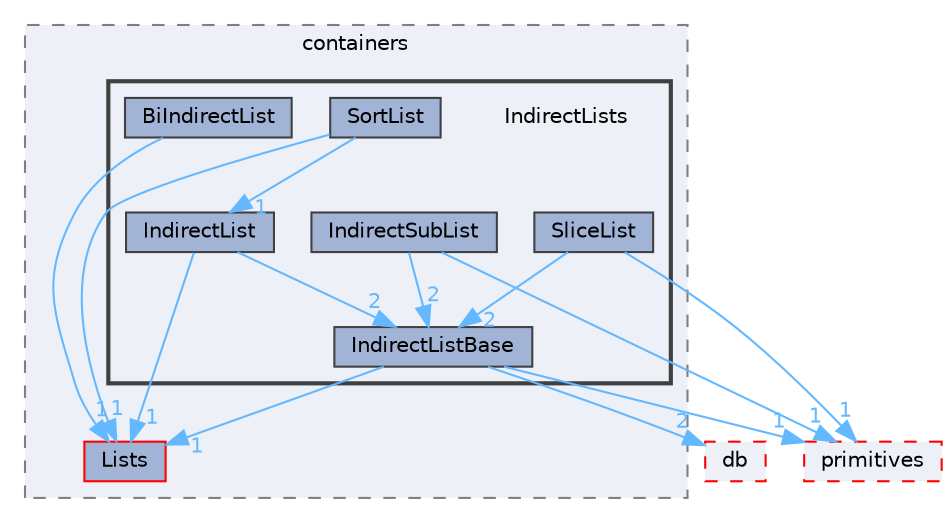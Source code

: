 digraph "src/OpenFOAM/containers/IndirectLists"
{
 // LATEX_PDF_SIZE
  bgcolor="transparent";
  edge [fontname=Helvetica,fontsize=10,labelfontname=Helvetica,labelfontsize=10];
  node [fontname=Helvetica,fontsize=10,shape=box,height=0.2,width=0.4];
  compound=true
  subgraph clusterdir_19d0872053bde092be81d7fe3f56cbf7 {
    graph [ bgcolor="#edf0f7", pencolor="grey50", label="containers", fontname=Helvetica,fontsize=10 style="filled,dashed", URL="dir_19d0872053bde092be81d7fe3f56cbf7.html",tooltip=""]
  dir_f87fe3b02e96c330e8a853ff310f1666 [label="Lists", fillcolor="#a2b4d6", color="red", style="filled", URL="dir_f87fe3b02e96c330e8a853ff310f1666.html",tooltip=""];
  subgraph clusterdir_f1bdd3e1864452c4a43cb0467c28790d {
    graph [ bgcolor="#edf0f7", pencolor="grey25", label="", fontname=Helvetica,fontsize=10 style="filled,bold", URL="dir_f1bdd3e1864452c4a43cb0467c28790d.html",tooltip=""]
    dir_f1bdd3e1864452c4a43cb0467c28790d [shape=plaintext, label="IndirectLists"];
  dir_8398464456314792f42f44156729da6f [label="BiIndirectList", fillcolor="#a2b4d6", color="grey25", style="filled", URL="dir_8398464456314792f42f44156729da6f.html",tooltip=""];
  dir_90ae45876fdee0962dcff621d9aeb41e [label="IndirectList", fillcolor="#a2b4d6", color="grey25", style="filled", URL="dir_90ae45876fdee0962dcff621d9aeb41e.html",tooltip=""];
  dir_b6d864aa83b143921cd56344048f098a [label="IndirectListBase", fillcolor="#a2b4d6", color="grey25", style="filled", URL="dir_b6d864aa83b143921cd56344048f098a.html",tooltip=""];
  dir_0a800847b5c396f00a82e211cbecdc42 [label="IndirectSubList", fillcolor="#a2b4d6", color="grey25", style="filled", URL="dir_0a800847b5c396f00a82e211cbecdc42.html",tooltip=""];
  dir_e99f3d900e7777afb7ca970763740d53 [label="SliceList", fillcolor="#a2b4d6", color="grey25", style="filled", URL="dir_e99f3d900e7777afb7ca970763740d53.html",tooltip=""];
  dir_4740de13fee59c93ea2b88ff314bb3a1 [label="SortList", fillcolor="#a2b4d6", color="grey25", style="filled", URL="dir_4740de13fee59c93ea2b88ff314bb3a1.html",tooltip=""];
  }
  }
  dir_3e50f45338116b169052b428016851aa [label="primitives", fillcolor="#edf0f7", color="red", style="filled,dashed", URL="dir_3e50f45338116b169052b428016851aa.html",tooltip=""];
  dir_63c634f7a7cfd679ac26c67fb30fc32f [label="db", fillcolor="#edf0f7", color="red", style="filled,dashed", URL="dir_63c634f7a7cfd679ac26c67fb30fc32f.html",tooltip=""];
  dir_8398464456314792f42f44156729da6f->dir_f87fe3b02e96c330e8a853ff310f1666 [headlabel="1", labeldistance=1.5 headhref="dir_000262_002237.html" href="dir_000262_002237.html" color="steelblue1" fontcolor="steelblue1"];
  dir_90ae45876fdee0962dcff621d9aeb41e->dir_b6d864aa83b143921cd56344048f098a [headlabel="2", labeldistance=1.5 headhref="dir_001838_001839.html" href="dir_001838_001839.html" color="steelblue1" fontcolor="steelblue1"];
  dir_90ae45876fdee0962dcff621d9aeb41e->dir_f87fe3b02e96c330e8a853ff310f1666 [headlabel="1", labeldistance=1.5 headhref="dir_001838_002237.html" href="dir_001838_002237.html" color="steelblue1" fontcolor="steelblue1"];
  dir_b6d864aa83b143921cd56344048f098a->dir_3e50f45338116b169052b428016851aa [headlabel="1", labeldistance=1.5 headhref="dir_001839_003069.html" href="dir_001839_003069.html" color="steelblue1" fontcolor="steelblue1"];
  dir_b6d864aa83b143921cd56344048f098a->dir_63c634f7a7cfd679ac26c67fb30fc32f [headlabel="2", labeldistance=1.5 headhref="dir_001839_000817.html" href="dir_001839_000817.html" color="steelblue1" fontcolor="steelblue1"];
  dir_b6d864aa83b143921cd56344048f098a->dir_f87fe3b02e96c330e8a853ff310f1666 [headlabel="1", labeldistance=1.5 headhref="dir_001839_002237.html" href="dir_001839_002237.html" color="steelblue1" fontcolor="steelblue1"];
  dir_0a800847b5c396f00a82e211cbecdc42->dir_3e50f45338116b169052b428016851aa [headlabel="1", labeldistance=1.5 headhref="dir_001841_003069.html" href="dir_001841_003069.html" color="steelblue1" fontcolor="steelblue1"];
  dir_0a800847b5c396f00a82e211cbecdc42->dir_b6d864aa83b143921cd56344048f098a [headlabel="2", labeldistance=1.5 headhref="dir_001841_001839.html" href="dir_001841_001839.html" color="steelblue1" fontcolor="steelblue1"];
  dir_e99f3d900e7777afb7ca970763740d53->dir_3e50f45338116b169052b428016851aa [headlabel="1", labeldistance=1.5 headhref="dir_003583_003069.html" href="dir_003583_003069.html" color="steelblue1" fontcolor="steelblue1"];
  dir_e99f3d900e7777afb7ca970763740d53->dir_b6d864aa83b143921cd56344048f098a [headlabel="2", labeldistance=1.5 headhref="dir_003583_001839.html" href="dir_003583_001839.html" color="steelblue1" fontcolor="steelblue1"];
  dir_4740de13fee59c93ea2b88ff314bb3a1->dir_90ae45876fdee0962dcff621d9aeb41e [headlabel="1", labeldistance=1.5 headhref="dir_003667_001838.html" href="dir_003667_001838.html" color="steelblue1" fontcolor="steelblue1"];
  dir_4740de13fee59c93ea2b88ff314bb3a1->dir_f87fe3b02e96c330e8a853ff310f1666 [headlabel="1", labeldistance=1.5 headhref="dir_003667_002237.html" href="dir_003667_002237.html" color="steelblue1" fontcolor="steelblue1"];
}

